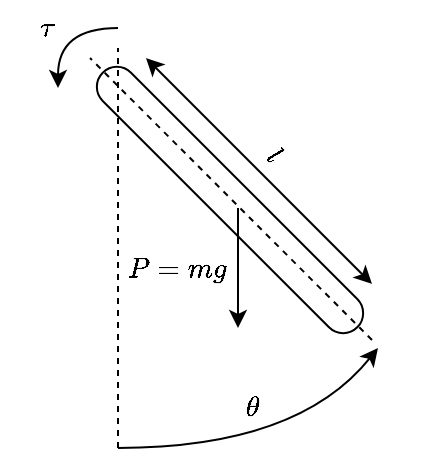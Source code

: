 <mxfile version="14.9.6" type="device" pages="5"><diagram id="Sg6q7kJZT-NUwE1IqfYf" name="systeme"><mxGraphModel dx="1536" dy="948" grid="1" gridSize="10" guides="1" tooltips="1" connect="1" arrows="1" fold="1" page="1" pageScale="1" pageWidth="850" pageHeight="1100" math="1" shadow="0"><root><mxCell id="0"/><mxCell id="1" parent="0"/><mxCell id="bqrCqfCxWgRSeligEEdM-8" value="" style="group;rotation=45;" parent="1" vertex="1" connectable="0"><mxGeometry x="367" y="180" width="200" height="50" as="geometry"/></mxCell><mxCell id="bqrCqfCxWgRSeligEEdM-2" value="" style="rounded=1;whiteSpace=wrap;html=1;arcSize=50;rotation=45;" parent="bqrCqfCxWgRSeligEEdM-8" vertex="1"><mxGeometry x="-1" y="26" width="180" height="20" as="geometry"/></mxCell><mxCell id="bqrCqfCxWgRSeligEEdM-3" value="" style="endArrow=classic;startArrow=classic;html=1;rounded=0;" parent="bqrCqfCxWgRSeligEEdM-8" edge="1"><mxGeometry width="50" height="50" relative="1" as="geometry"><mxPoint x="47" y="-35" as="sourcePoint"/><mxPoint x="160" y="78" as="targetPoint"/></mxGeometry></mxCell><mxCell id="bqrCqfCxWgRSeligEEdM-5" value="$$l$$" style="text;html=1;strokeColor=none;fillColor=none;align=center;verticalAlign=middle;whiteSpace=wrap;rounded=0;rotation=45;" parent="bqrCqfCxWgRSeligEEdM-8" vertex="1"><mxGeometry x="81" y="4" width="60" height="20" as="geometry"/></mxCell><mxCell id="bqrCqfCxWgRSeligEEdM-7" value="" style="endArrow=none;dashed=1;html=1;rounded=0;" parent="bqrCqfCxWgRSeligEEdM-8" edge="1"><mxGeometry width="50" height="50" relative="1" as="geometry"><mxPoint x="160" y="106" as="sourcePoint"/><mxPoint x="19" y="-35" as="targetPoint"/></mxGeometry></mxCell><mxCell id="bqrCqfCxWgRSeligEEdM-1" value="" style="endArrow=none;dashed=1;html=1;rounded=0;" parent="1" edge="1"><mxGeometry width="50" height="50" relative="1" as="geometry"><mxPoint x="400" y="340" as="sourcePoint"/><mxPoint x="400" y="140" as="targetPoint"/></mxGeometry></mxCell><mxCell id="bqrCqfCxWgRSeligEEdM-14" value="$$\theta$$" style="text;html=1;strokeColor=none;fillColor=none;align=center;verticalAlign=middle;whiteSpace=wrap;rounded=0;" parent="1" vertex="1"><mxGeometry x="437" y="310" width="60" height="20" as="geometry"/></mxCell><mxCell id="bqrCqfCxWgRSeligEEdM-15" value="" style="curved=1;endArrow=classic;html=1;rounded=0;" parent="1" edge="1"><mxGeometry width="50" height="50" relative="1" as="geometry"><mxPoint x="400" y="340" as="sourcePoint"/><mxPoint x="530" y="290" as="targetPoint"/><Array as="points"><mxPoint x="490" y="340"/></Array></mxGeometry></mxCell><mxCell id="bqrCqfCxWgRSeligEEdM-16" value="" style="endArrow=classic;html=1;rounded=0;" parent="1" edge="1"><mxGeometry width="50" height="50" relative="1" as="geometry"><mxPoint x="460" y="220" as="sourcePoint"/><mxPoint x="460" y="280" as="targetPoint"/></mxGeometry></mxCell><mxCell id="bqrCqfCxWgRSeligEEdM-17" value="$$P = mg$$" style="text;html=1;strokeColor=none;fillColor=none;align=center;verticalAlign=middle;whiteSpace=wrap;rounded=0;" parent="1" vertex="1"><mxGeometry x="400" y="240" width="60" height="20" as="geometry"/></mxCell><mxCell id="bqrCqfCxWgRSeligEEdM-18" value="" style="curved=1;endArrow=classic;html=1;rounded=0;" parent="1" edge="1"><mxGeometry width="50" height="50" relative="1" as="geometry"><mxPoint x="400" y="130" as="sourcePoint"/><mxPoint x="370" y="160" as="targetPoint"/><Array as="points"><mxPoint x="370" y="130"/></Array></mxGeometry></mxCell><mxCell id="bqrCqfCxWgRSeligEEdM-19" value="$$\tau$$" style="text;html=1;strokeColor=none;fillColor=none;align=center;verticalAlign=middle;whiteSpace=wrap;rounded=0;" parent="1" vertex="1"><mxGeometry x="350" y="120" width="30" height="20" as="geometry"/></mxCell></root></mxGraphModel></diagram><diagram name="pendule" id="17q1BwtK06HFn6PT9vOx"><mxGraphModel dx="1168" dy="474" grid="1" gridSize="10" guides="1" tooltips="1" connect="1" arrows="1" fold="1" page="0" pageScale="1" pageWidth="850" pageHeight="1100" math="1" shadow="0"><root><mxCell id="0"/><mxCell id="1" parent="0"/><mxCell id="3n9F5vre9CEriXd3ix8L-3" value="$$\frac{\frac{3}{ml^2}}{s^2 + \frac{3b}{ml^2} s}$$" style="rounded=0;whiteSpace=wrap;html=1;" parent="1" vertex="1"><mxGeometry x="-200" y="250" width="120" height="60" as="geometry"/></mxCell><mxCell id="3n9F5vre9CEriXd3ix8L-4" value="" style="endArrow=classic;html=1;rounded=0;entryX=0;entryY=0.5;entryDx=0;entryDy=0;" parent="1" target="3n9F5vre9CEriXd3ix8L-3" edge="1"><mxGeometry width="50" height="50" relative="1" as="geometry"><mxPoint x="-280" y="280" as="sourcePoint"/><mxPoint x="-150" y="280" as="targetPoint"/></mxGeometry></mxCell><mxCell id="3n9F5vre9CEriXd3ix8L-5" value="" style="endArrow=classic;html=1;rounded=0;entryX=0;entryY=0.5;entryDx=0;entryDy=0;" parent="1" edge="1"><mxGeometry width="50" height="50" relative="1" as="geometry"><mxPoint x="-80" y="279.69" as="sourcePoint"/><mxPoint y="279.69" as="targetPoint"/></mxGeometry></mxCell><mxCell id="3n9F5vre9CEriXd3ix8L-6" value="$$\tilde{\text{T}}(s)$$" style="text;html=1;strokeColor=none;fillColor=none;align=center;verticalAlign=middle;whiteSpace=wrap;rounded=0;" parent="1" vertex="1"><mxGeometry x="-260" y="250" width="60" height="30" as="geometry"/></mxCell><mxCell id="3n9F5vre9CEriXd3ix8L-7" value="$$\Theta(s)$$" style="text;html=1;strokeColor=none;fillColor=none;align=center;verticalAlign=middle;whiteSpace=wrap;rounded=0;" parent="1" vertex="1"><mxGeometry x="-80" y="250" width="60" height="30" as="geometry"/></mxCell></root></mxGraphModel></diagram><diagram id="Ch3I1_RwLx95VNuDKR7u" name="gravite"><mxGraphModel dx="2770" dy="1185" grid="1" gridSize="10" guides="1" tooltips="1" connect="1" arrows="1" fold="1" page="1" pageScale="1" pageWidth="850" pageHeight="1100" math="1" shadow="0"><root><mxCell id="0"/><mxCell id="1" parent="0"/><mxCell id="akQxMUoxC8suQJYGT3V0-1" value="$$\frac{mgl}{2}$$" style="rounded=0;whiteSpace=wrap;html=1;" parent="1" vertex="1"><mxGeometry x="-200" y="250" width="120" height="60" as="geometry"/></mxCell><mxCell id="akQxMUoxC8suQJYGT3V0-2" value="" style="endArrow=classic;html=1;rounded=0;entryX=0;entryY=0.5;entryDx=0;entryDy=0;" parent="1" target="akQxMUoxC8suQJYGT3V0-1" edge="1"><mxGeometry width="50" height="50" relative="1" as="geometry"><mxPoint x="-280" y="280" as="sourcePoint"/><mxPoint x="-150" y="280" as="targetPoint"/></mxGeometry></mxCell><mxCell id="akQxMUoxC8suQJYGT3V0-3" value="" style="endArrow=classic;html=1;rounded=0;entryX=0;entryY=0.5;entryDx=0;entryDy=0;" parent="1" edge="1"><mxGeometry width="50" height="50" relative="1" as="geometry"><mxPoint x="-80" y="279.69" as="sourcePoint"/><mxPoint y="279.69" as="targetPoint"/></mxGeometry></mxCell><mxCell id="akQxMUoxC8suQJYGT3V0-4" value="$$\Theta(s)$$" style="text;html=1;strokeColor=none;fillColor=none;align=center;verticalAlign=middle;whiteSpace=wrap;rounded=0;" parent="1" vertex="1"><mxGeometry x="-260" y="250" width="60" height="30" as="geometry"/></mxCell><mxCell id="akQxMUoxC8suQJYGT3V0-5" value="$$\text{T}_e(s)$$" style="text;html=1;strokeColor=none;fillColor=none;align=center;verticalAlign=middle;whiteSpace=wrap;rounded=0;" parent="1" vertex="1"><mxGeometry x="-80" y="250" width="60" height="30" as="geometry"/></mxCell></root></mxGraphModel></diagram><diagram id="q_UXPKBsI-ELVKY7Bj8G" name="pendule_gravite"><mxGraphModel dx="2386" dy="948" grid="1" gridSize="10" guides="1" tooltips="1" connect="1" arrows="1" fold="1" page="1" pageScale="1" pageWidth="850" pageHeight="1100" math="1" shadow="0"><root><mxCell id="0"/><mxCell id="1" parent="0"/><mxCell id="WGIpjEFTsipSbjHI1sgk-1" value="$$\frac{\frac{3}{ml^2}}{s^2 + \frac{3b}{ml^2} s}$$" style="rounded=0;whiteSpace=wrap;html=1;" parent="1" vertex="1"><mxGeometry x="-200" y="250" width="120" height="60" as="geometry"/></mxCell><mxCell id="WGIpjEFTsipSbjHI1sgk-2" value="" style="endArrow=classic;html=1;rounded=0;entryX=0;entryY=0.5;entryDx=0;entryDy=0;exitX=1;exitY=0.5;exitDx=0;exitDy=0;" parent="1" source="YxbY9Tc0hBXkwymOnlaB-6" target="WGIpjEFTsipSbjHI1sgk-1" edge="1"><mxGeometry width="50" height="50" relative="1" as="geometry"><mxPoint x="-260" y="280" as="sourcePoint"/><mxPoint x="-150" y="280" as="targetPoint"/></mxGeometry></mxCell><mxCell id="WGIpjEFTsipSbjHI1sgk-3" value="" style="endArrow=classic;html=1;rounded=0;" parent="1" edge="1"><mxGeometry width="50" height="50" relative="1" as="geometry"><mxPoint x="-80" y="279.69" as="sourcePoint"/><mxPoint x="20" y="280" as="targetPoint"/></mxGeometry></mxCell><mxCell id="WGIpjEFTsipSbjHI1sgk-4" value="$$\tilde{\text{T}}(s)$$" style="text;html=1;strokeColor=none;fillColor=none;align=center;verticalAlign=middle;whiteSpace=wrap;rounded=0;" parent="1" vertex="1"><mxGeometry x="-260" y="250" width="60" height="30" as="geometry"/></mxCell><mxCell id="WGIpjEFTsipSbjHI1sgk-5" value="$$\Theta(s)$$" style="text;html=1;strokeColor=none;fillColor=none;align=center;verticalAlign=middle;whiteSpace=wrap;rounded=0;" parent="1" vertex="1"><mxGeometry x="-80" y="250" width="60" height="30" as="geometry"/></mxCell><mxCell id="YxbY9Tc0hBXkwymOnlaB-1" value="$$\frac{mgl}{2}$$" style="rounded=0;whiteSpace=wrap;html=1;" parent="1" vertex="1"><mxGeometry x="-200" y="170" width="120" height="60" as="geometry"/></mxCell><mxCell id="YxbY9Tc0hBXkwymOnlaB-2" value="" style="endArrow=classic;html=1;rounded=0;entryX=1;entryY=0.5;entryDx=0;entryDy=0;" parent="1" target="YxbY9Tc0hBXkwymOnlaB-1" edge="1"><mxGeometry width="50" height="50" relative="1" as="geometry"><mxPoint y="280" as="sourcePoint"/><mxPoint x="70" y="279.52" as="targetPoint"/><Array as="points"><mxPoint y="200"/></Array></mxGeometry></mxCell><mxCell id="YxbY9Tc0hBXkwymOnlaB-3" value="" style="endArrow=classic;html=1;rounded=0;entryX=0.5;entryY=0;entryDx=0;entryDy=0;" parent="1" target="YxbY9Tc0hBXkwymOnlaB-6" edge="1"><mxGeometry width="50" height="50" relative="1" as="geometry"><mxPoint x="-200" y="200" as="sourcePoint"/><mxPoint x="-280" y="260" as="targetPoint"/><Array as="points"><mxPoint x="-280" y="200"/></Array></mxGeometry></mxCell><mxCell id="YxbY9Tc0hBXkwymOnlaB-5" value="$$\text{T}_e(s)$$" style="text;html=1;strokeColor=none;fillColor=none;align=center;verticalAlign=middle;whiteSpace=wrap;rounded=0;" parent="1" vertex="1"><mxGeometry x="-260" y="170" width="60" height="30" as="geometry"/></mxCell><mxCell id="YxbY9Tc0hBXkwymOnlaB-6" value="" style="ellipse;whiteSpace=wrap;html=1;aspect=fixed;" parent="1" vertex="1"><mxGeometry x="-290" y="270" width="20" height="20" as="geometry"/></mxCell><mxCell id="YxbY9Tc0hBXkwymOnlaB-8" value="$$+$$" style="text;html=1;strokeColor=none;fillColor=none;align=center;verticalAlign=middle;whiteSpace=wrap;rounded=0;" parent="1" vertex="1"><mxGeometry x="-320" y="260" width="30" height="20" as="geometry"/></mxCell><mxCell id="ItEfk-9ZPQwBKGEsy9W4-1" value="" style="endArrow=classic;html=1;rounded=0;entryX=0;entryY=0.5;entryDx=0;entryDy=0;" parent="1" edge="1"><mxGeometry width="50" height="50" relative="1" as="geometry"><mxPoint x="-370" y="280" as="sourcePoint"/><mxPoint x="-290" y="280" as="targetPoint"/></mxGeometry></mxCell><mxCell id="ItEfk-9ZPQwBKGEsy9W4-2" value="$$\text{T}(s)$$" style="text;html=1;strokeColor=none;fillColor=none;align=center;verticalAlign=middle;whiteSpace=wrap;rounded=0;" parent="1" vertex="1"><mxGeometry x="-370" y="250" width="60" height="30" as="geometry"/></mxCell><mxCell id="ItEfk-9ZPQwBKGEsy9W4-3" value="$$-$$" style="text;html=1;strokeColor=none;fillColor=none;align=center;verticalAlign=middle;whiteSpace=wrap;rounded=0;" parent="1" vertex="1"><mxGeometry x="-300" y="240" width="20" height="30" as="geometry"/></mxCell></root></mxGraphModel></diagram><diagram id="R7ZtOTaZ3zsin7Kbq2Gv" name="pendule_gravite_unique"><mxGraphModel dx="1289" dy="271" grid="1" gridSize="10" guides="1" tooltips="1" connect="1" arrows="1" fold="1" page="1" pageScale="1" pageWidth="850" pageHeight="1100" math="1" shadow="0"><root><mxCell id="0"/><mxCell id="1" parent="0"/><mxCell id="3Y915h07PY8jcoZGoKw6-1" value="$$\frac{\frac{2}{mgl}}{\frac{2l}{3g} s^2 + \frac{2b}{mgl} s + 1}$$" style="rounded=0;whiteSpace=wrap;html=1;" parent="1" vertex="1"><mxGeometry x="-485" y="70" width="120" height="60" as="geometry"/></mxCell><mxCell id="3Y915h07PY8jcoZGoKw6-2" value="" style="endArrow=classic;html=1;rounded=0;entryX=0;entryY=0.5;entryDx=0;entryDy=0;" parent="1" target="3Y915h07PY8jcoZGoKw6-1" edge="1"><mxGeometry width="50" height="50" relative="1" as="geometry"><mxPoint x="-565" y="100" as="sourcePoint"/><mxPoint x="-435" y="100" as="targetPoint"/></mxGeometry></mxCell><mxCell id="3Y915h07PY8jcoZGoKw6-3" value="" style="endArrow=classic;html=1;rounded=0;entryX=0;entryY=0.5;entryDx=0;entryDy=0;" parent="1" edge="1"><mxGeometry width="50" height="50" relative="1" as="geometry"><mxPoint x="-365" y="99.69" as="sourcePoint"/><mxPoint x="-285" y="99.69" as="targetPoint"/></mxGeometry></mxCell><mxCell id="3Y915h07PY8jcoZGoKw6-4" value="$$\text{T}(s)$$" style="text;html=1;strokeColor=none;fillColor=none;align=center;verticalAlign=middle;whiteSpace=wrap;rounded=0;" parent="1" vertex="1"><mxGeometry x="-545" y="70" width="60" height="30" as="geometry"/></mxCell><mxCell id="3Y915h07PY8jcoZGoKw6-5" value="$$\Theta(s)$$" style="text;html=1;strokeColor=none;fillColor=none;align=center;verticalAlign=middle;whiteSpace=wrap;rounded=0;" parent="1" vertex="1"><mxGeometry x="-365" y="70" width="60" height="30" as="geometry"/></mxCell><mxCell id="nd-QcdMBS5FQBn46RbSL-6" style="edgeStyle=orthogonalEdgeStyle;rounded=0;orthogonalLoop=1;jettySize=auto;html=1;exitX=1;exitY=0.5;exitDx=0;exitDy=0;" edge="1" parent="1" source="nd-QcdMBS5FQBn46RbSL-1"><mxGeometry relative="1" as="geometry"><mxPoint x="-250" y="299.857" as="targetPoint"/></mxGeometry></mxCell><mxCell id="nd-QcdMBS5FQBn46RbSL-1" value="$$\frac{1.359}{0.02 s^2 + 0.014 s + 1}$$" style="rounded=0;whiteSpace=wrap;html=1;" vertex="1" parent="1"><mxGeometry x="-490" y="270" width="170" height="60" as="geometry"/></mxCell><mxCell id="nd-QcdMBS5FQBn46RbSL-2" value="" style="endArrow=classic;html=1;rounded=0;entryX=0;entryY=0.5;entryDx=0;entryDy=0;" edge="1" parent="1" target="nd-QcdMBS5FQBn46RbSL-1"><mxGeometry width="50" height="50" relative="1" as="geometry"><mxPoint x="-570" y="300" as="sourcePoint"/><mxPoint x="-440" y="300" as="targetPoint"/></mxGeometry></mxCell><mxCell id="nd-QcdMBS5FQBn46RbSL-4" value="$$\text{T}(s)$$" style="text;html=1;strokeColor=none;fillColor=none;align=center;verticalAlign=middle;whiteSpace=wrap;rounded=0;" vertex="1" parent="1"><mxGeometry x="-550" y="270" width="60" height="30" as="geometry"/></mxCell><mxCell id="nd-QcdMBS5FQBn46RbSL-5" value="$$\Theta(s)$$" style="text;html=1;strokeColor=none;fillColor=none;align=center;verticalAlign=middle;whiteSpace=wrap;rounded=0;" vertex="1" parent="1"><mxGeometry x="-320" y="270" width="60" height="30" as="geometry"/></mxCell></root></mxGraphModel></diagram></mxfile>